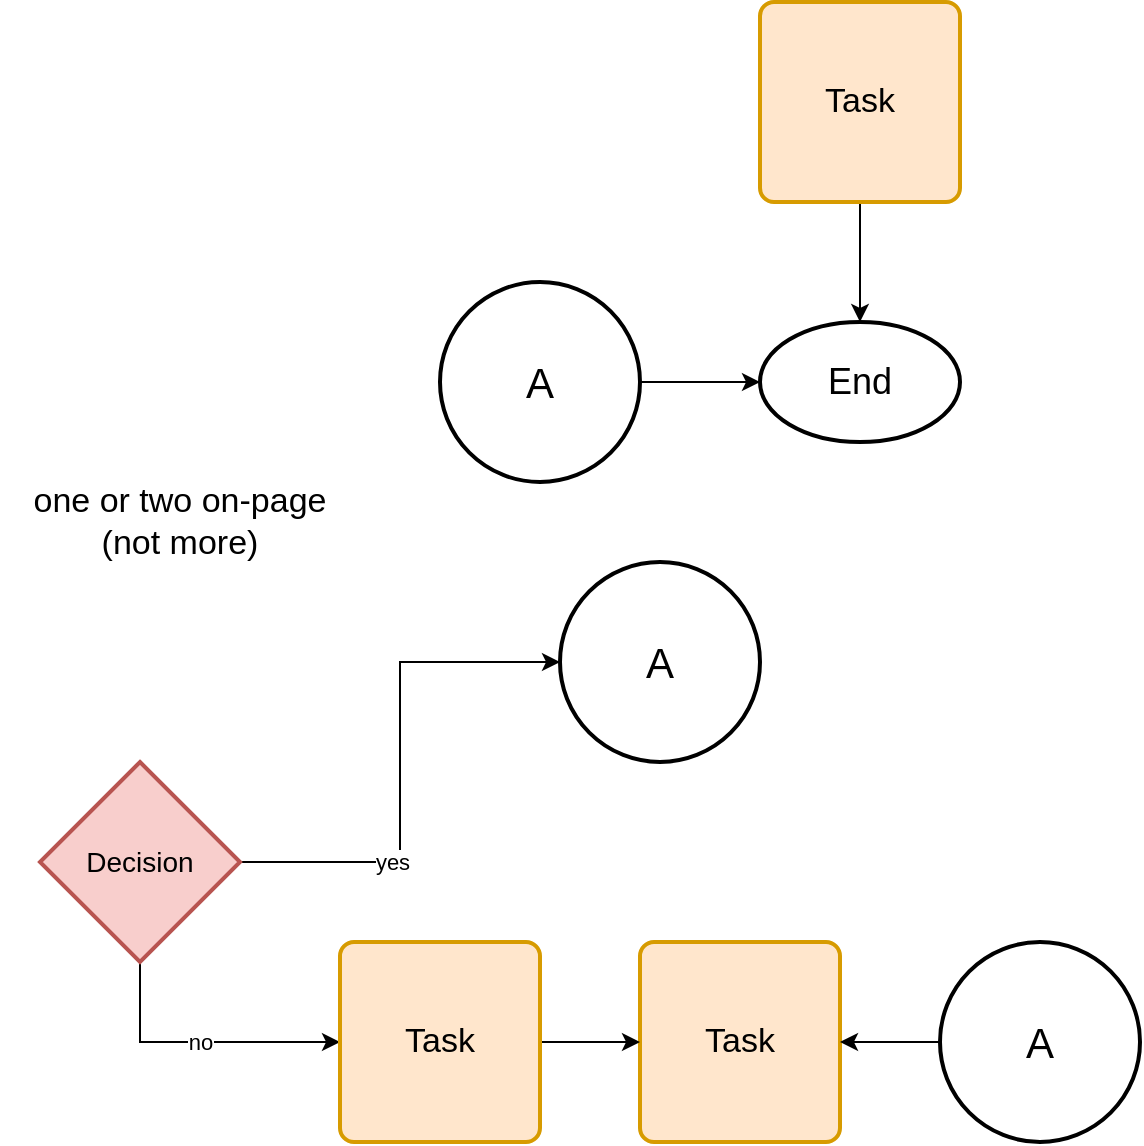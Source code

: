 <mxfile version="14.5.3" type="github">
  <diagram id="8dgg9QJMpTgX3ZqzePfM" name="Page-1">
    <mxGraphModel dx="2326" dy="1150" grid="1" gridSize="10" guides="1" tooltips="1" connect="1" arrows="1" fold="1" page="1" pageScale="1" pageWidth="827" pageHeight="1169" math="0" shadow="0">
      <root>
        <mxCell id="0" />
        <mxCell id="1" parent="0" />
        <mxCell id="fIv3RN2L2qxRrrq1oFCo-25" value="&lt;font style=&quot;font-size: 17px&quot;&gt;Task&lt;/font&gt;" style="rounded=1;whiteSpace=wrap;html=1;absoluteArcSize=1;arcSize=14;strokeWidth=2;fillColor=#ffe6cc;strokeColor=#d79b00;" vertex="1" parent="1">
          <mxGeometry x="-1280" y="670" width="100" height="100" as="geometry" />
        </mxCell>
        <mxCell id="fIv3RN2L2qxRrrq1oFCo-32" style="edgeStyle=orthogonalEdgeStyle;rounded=0;orthogonalLoop=1;jettySize=auto;html=1;" edge="1" parent="1" source="fIv3RN2L2qxRrrq1oFCo-26" target="fIv3RN2L2qxRrrq1oFCo-28">
          <mxGeometry relative="1" as="geometry" />
        </mxCell>
        <mxCell id="fIv3RN2L2qxRrrq1oFCo-26" value="&lt;font style=&quot;font-size: 21px&quot;&gt;A&lt;/font&gt;" style="strokeWidth=2;html=1;shape=mxgraph.flowchart.start_2;whiteSpace=wrap;" vertex="1" parent="1">
          <mxGeometry x="-1380" y="340" width="100" height="100" as="geometry" />
        </mxCell>
        <mxCell id="fIv3RN2L2qxRrrq1oFCo-28" value="&lt;font style=&quot;font-size: 18px&quot;&gt;End&lt;/font&gt;" style="strokeWidth=2;html=1;shape=mxgraph.flowchart.start_1;whiteSpace=wrap;" vertex="1" parent="1">
          <mxGeometry x="-1220" y="360" width="100" height="60" as="geometry" />
        </mxCell>
        <mxCell id="fIv3RN2L2qxRrrq1oFCo-31" style="edgeStyle=orthogonalEdgeStyle;rounded=0;orthogonalLoop=1;jettySize=auto;html=1;exitX=0.5;exitY=1;exitDx=0;exitDy=0;" edge="1" parent="1" source="fIv3RN2L2qxRrrq1oFCo-29" target="fIv3RN2L2qxRrrq1oFCo-28">
          <mxGeometry relative="1" as="geometry" />
        </mxCell>
        <mxCell id="fIv3RN2L2qxRrrq1oFCo-29" value="&lt;font style=&quot;font-size: 17px&quot;&gt;Task&lt;/font&gt;" style="rounded=1;whiteSpace=wrap;html=1;absoluteArcSize=1;arcSize=14;strokeWidth=2;fillColor=#ffe6cc;strokeColor=#d79b00;" vertex="1" parent="1">
          <mxGeometry x="-1220" y="200" width="100" height="100" as="geometry" />
        </mxCell>
        <mxCell id="fIv3RN2L2qxRrrq1oFCo-42" style="edgeStyle=orthogonalEdgeStyle;rounded=0;orthogonalLoop=1;jettySize=auto;html=1;exitX=0;exitY=0.5;exitDx=0;exitDy=0;exitPerimeter=0;entryX=1;entryY=0.5;entryDx=0;entryDy=0;" edge="1" parent="1" source="fIv3RN2L2qxRrrq1oFCo-34" target="fIv3RN2L2qxRrrq1oFCo-25">
          <mxGeometry relative="1" as="geometry" />
        </mxCell>
        <mxCell id="fIv3RN2L2qxRrrq1oFCo-34" value="&lt;font style=&quot;font-size: 21px&quot;&gt;A&lt;/font&gt;" style="strokeWidth=2;html=1;shape=mxgraph.flowchart.start_2;whiteSpace=wrap;" vertex="1" parent="1">
          <mxGeometry x="-1130" y="670" width="100" height="100" as="geometry" />
        </mxCell>
        <mxCell id="fIv3RN2L2qxRrrq1oFCo-38" style="edgeStyle=orthogonalEdgeStyle;rounded=0;orthogonalLoop=1;jettySize=auto;html=1;entryX=0;entryY=0.5;entryDx=0;entryDy=0;entryPerimeter=0;" edge="1" parent="1" source="fIv3RN2L2qxRrrq1oFCo-36" target="fIv3RN2L2qxRrrq1oFCo-37">
          <mxGeometry relative="1" as="geometry" />
        </mxCell>
        <mxCell id="fIv3RN2L2qxRrrq1oFCo-43" value="yes" style="edgeLabel;html=1;align=center;verticalAlign=middle;resizable=0;points=[];" vertex="1" connectable="0" parent="fIv3RN2L2qxRrrq1oFCo-38">
          <mxGeometry x="-0.415" relative="1" as="geometry">
            <mxPoint as="offset" />
          </mxGeometry>
        </mxCell>
        <mxCell id="fIv3RN2L2qxRrrq1oFCo-40" value="no" style="edgeStyle=orthogonalEdgeStyle;rounded=0;orthogonalLoop=1;jettySize=auto;html=1;exitX=0.5;exitY=1;exitDx=0;exitDy=0;exitPerimeter=0;entryX=0;entryY=0.5;entryDx=0;entryDy=0;" edge="1" parent="1" source="fIv3RN2L2qxRrrq1oFCo-36" target="fIv3RN2L2qxRrrq1oFCo-39">
          <mxGeometry relative="1" as="geometry" />
        </mxCell>
        <mxCell id="fIv3RN2L2qxRrrq1oFCo-36" value="&lt;font style=&quot;font-size: 14px&quot;&gt;Decision&lt;/font&gt;" style="strokeWidth=2;html=1;shape=mxgraph.flowchart.decision;whiteSpace=wrap;fillColor=#f8cecc;strokeColor=#b85450;" vertex="1" parent="1">
          <mxGeometry x="-1580" y="580" width="100" height="100" as="geometry" />
        </mxCell>
        <mxCell id="fIv3RN2L2qxRrrq1oFCo-37" value="&lt;font style=&quot;font-size: 21px&quot;&gt;A&lt;/font&gt;" style="strokeWidth=2;html=1;shape=mxgraph.flowchart.start_2;whiteSpace=wrap;" vertex="1" parent="1">
          <mxGeometry x="-1320" y="480" width="100" height="100" as="geometry" />
        </mxCell>
        <mxCell id="fIv3RN2L2qxRrrq1oFCo-41" style="edgeStyle=orthogonalEdgeStyle;rounded=0;orthogonalLoop=1;jettySize=auto;html=1;exitX=1;exitY=0.5;exitDx=0;exitDy=0;" edge="1" parent="1" source="fIv3RN2L2qxRrrq1oFCo-39" target="fIv3RN2L2qxRrrq1oFCo-25">
          <mxGeometry relative="1" as="geometry" />
        </mxCell>
        <mxCell id="fIv3RN2L2qxRrrq1oFCo-39" value="&lt;font style=&quot;font-size: 17px&quot;&gt;Task&lt;/font&gt;" style="rounded=1;whiteSpace=wrap;html=1;absoluteArcSize=1;arcSize=14;strokeWidth=2;fillColor=#ffe6cc;strokeColor=#d79b00;" vertex="1" parent="1">
          <mxGeometry x="-1430" y="670" width="100" height="100" as="geometry" />
        </mxCell>
        <mxCell id="fIv3RN2L2qxRrrq1oFCo-44" value="one or two on-page (not more)" style="text;html=1;strokeColor=none;fillColor=none;align=center;verticalAlign=middle;whiteSpace=wrap;rounded=0;fontSize=17;" vertex="1" parent="1">
          <mxGeometry x="-1600" y="450" width="180" height="20" as="geometry" />
        </mxCell>
      </root>
    </mxGraphModel>
  </diagram>
</mxfile>
